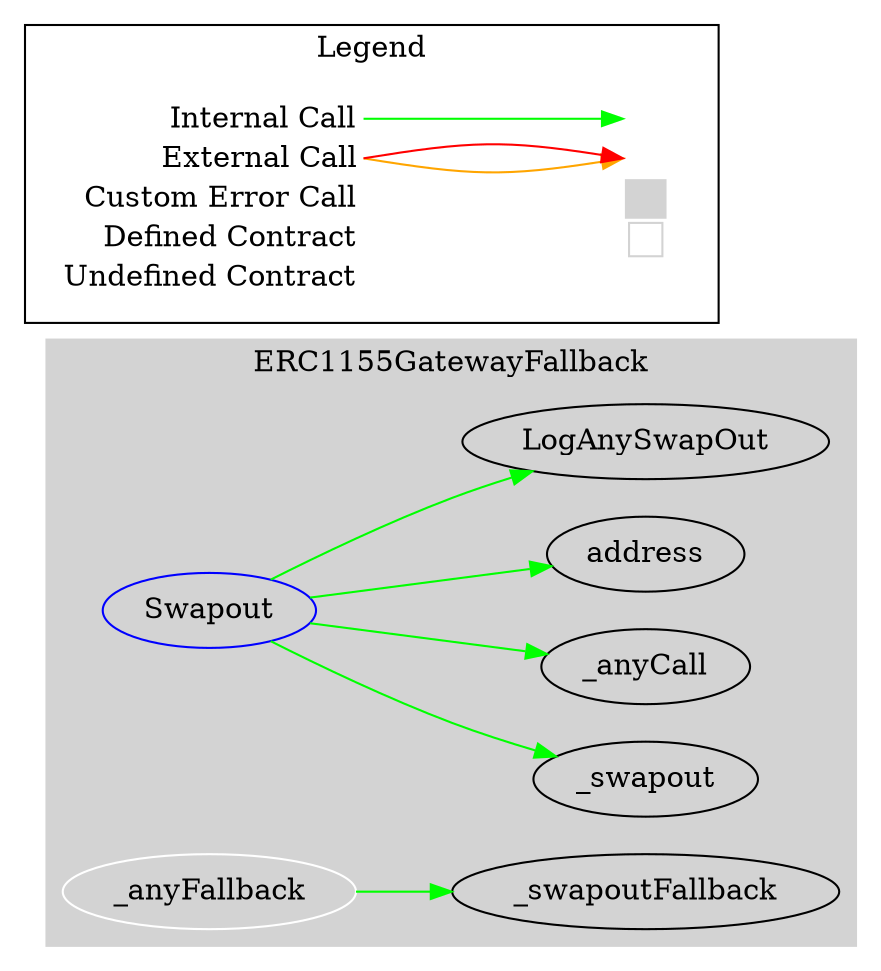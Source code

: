 digraph G {
  graph [ ratio = "auto", page = "100", compound =true ];
subgraph "clusterERC1155GatewayFallback" {
  graph [ label = "ERC1155GatewayFallback", color = "lightgray", style = "filled", bgcolor = "lightgray" ];
  "ERC1155GatewayFallback._swapoutFallback" [ label = "_swapoutFallback" ];
  "ERC1155GatewayFallback.Swapout" [ label = "Swapout", color = "blue" ];
  "ERC1155GatewayFallback._anyFallback" [ label = "_anyFallback", color = "white" ];
  "ERC1155GatewayFallback._swapout" [ label = "_swapout" ];
  "ERC1155GatewayFallback._anyCall" [ label = "_anyCall" ];
  "ERC1155GatewayFallback.address" [ label = "address" ];
  "ERC1155GatewayFallback.LogAnySwapOut" [ label = "LogAnySwapOut" ];
}

  "ERC1155GatewayFallback.Swapout";
  "ERC1155GatewayFallback._swapout";
  "ERC1155GatewayFallback._anyCall";
  "ERC1155GatewayFallback.address";
  "ERC1155GatewayFallback.LogAnySwapOut";
  "ERC1155GatewayFallback._anyFallback";
  "ERC1155GatewayFallback._swapoutFallback";
  "ERC1155GatewayFallback.Swapout" -> "ERC1155GatewayFallback._swapout" [ color = "green" ];
  "ERC1155GatewayFallback.Swapout" -> "ERC1155GatewayFallback._anyCall" [ color = "green" ];
  "ERC1155GatewayFallback.Swapout" -> "ERC1155GatewayFallback.address" [ color = "green" ];
  "ERC1155GatewayFallback.Swapout" -> "ERC1155GatewayFallback.LogAnySwapOut" [ color = "green" ];
  "ERC1155GatewayFallback._anyFallback" -> "ERC1155GatewayFallback._swapoutFallback" [ color = "green" ];


rankdir=LR
node [shape=plaintext]
subgraph cluster_01 { 
label = "Legend";
key [label=<<table border="0" cellpadding="2" cellspacing="0" cellborder="0">
  <tr><td align="right" port="i1">Internal Call</td></tr>
  <tr><td align="right" port="i2">External Call</td></tr>
  <tr><td align="right" port="i2">Custom Error Call</td></tr>
  <tr><td align="right" port="i3">Defined Contract</td></tr>
  <tr><td align="right" port="i4">Undefined Contract</td></tr>
  </table>>]
key2 [label=<<table border="0" cellpadding="2" cellspacing="0" cellborder="0">
  <tr><td port="i1">&nbsp;&nbsp;&nbsp;</td></tr>
  <tr><td port="i2">&nbsp;&nbsp;&nbsp;</td></tr>
  <tr><td port="i3" bgcolor="lightgray">&nbsp;&nbsp;&nbsp;</td></tr>
  <tr><td port="i4">
    <table border="1" cellborder="0" cellspacing="0" cellpadding="7" color="lightgray">
      <tr>
       <td></td>
      </tr>
     </table>
  </td></tr>
  </table>>]
key:i1:e -> key2:i1:w [color="green"]
key:i2:e -> key2:i2:w [color="orange"]
key:i2:e -> key2:i2:w [color="red"]
}
}

